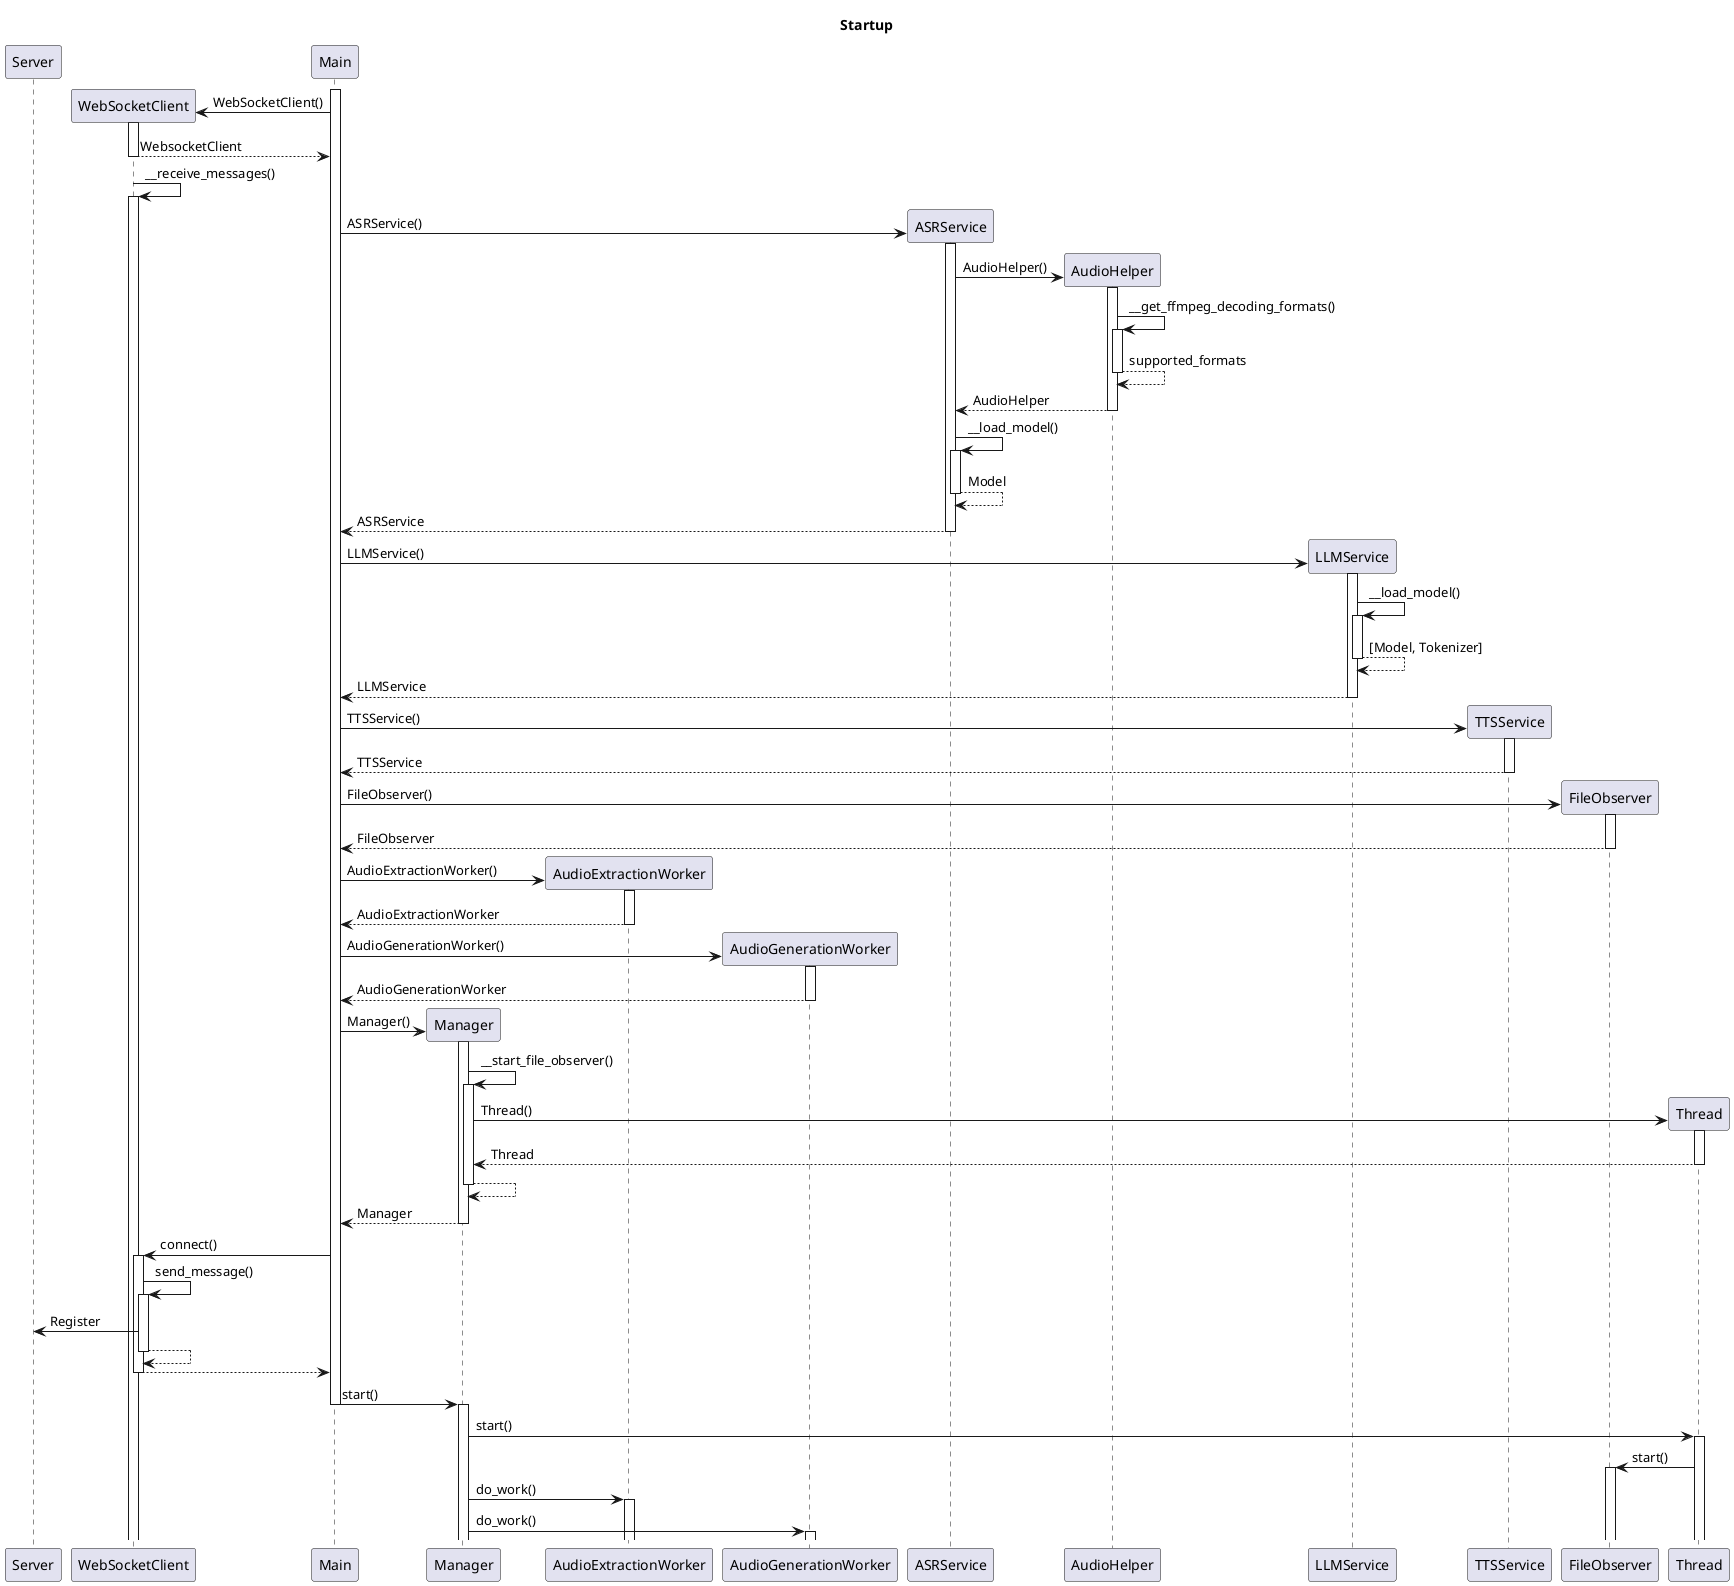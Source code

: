 @startuml
title Startup

participant Server
participant WebSocketClient
participant Main
participant Manager
participant AudioExtractionWorker
participant AudioGenerationWorker
participant ASRService
participant AudioHelper
participant LLMService
participant TTSService
participant FileObserver
participant Thread

activate Main
create WebSocketClient
Main -> WebSocketClient : WebSocketClient()
activate WebSocketClient
return WebsocketClient
WebSocketClient -> WebSocketClient : __receive_messages()
activate WebSocketClient

create ASRService
Main -> ASRService : ASRService()
activate ASRService
create AudioHelper
ASRService -> AudioHelper : AudioHelper()
activate AudioHelper
AudioHelper -> AudioHelper : __get_ffmpeg_decoding_formats()
activate AudioHelper
return supported_formats
return AudioHelper
ASRService -> ASRService : __load_model()
activate ASRService
return Model
return ASRService

create LLMService
Main -> LLMService : LLMService()
activate LLMService
LLMService -> LLMService : __load_model()
activate LLMService
return [Model, Tokenizer]
return LLMService


create TTSService
Main -> TTSService : TTSService()
activate TTSService
return TTSService


create FileObserver
Main -> FileObserver : FileObserver()
activate FileObserver
return FileObserver

create AudioExtractionWorker
Main -> AudioExtractionWorker : AudioExtractionWorker()
activate AudioExtractionWorker
return AudioExtractionWorker

create AudioGenerationWorker
Main -> AudioGenerationWorker : AudioGenerationWorker()
activate AudioGenerationWorker
return AudioGenerationWorker

create Manager
Main -> Manager : Manager()
activate Manager
Manager -> Manager : __start_file_observer()
activate Manager
create Thread
Manager -> Thread : Thread()
activate Thread
return Thread
return
return Manager

Main -> WebSocketClient : connect()
activate WebSocketClient
WebSocketClient -> WebSocketClient : send_message()
activate WebSocketClient
WebSocketClient -> Server : Register
return
return

Main -> Manager : start()
deactivate Main
activate Manager

Manager -> Thread : start()
activate Thread
Thread -> FileObserver : start()
activate FileObserver


Manager -> AudioExtractionWorker : do_work()
activate AudioExtractionWorker
Manager -> AudioGenerationWorker : do_work()
activate AudioGenerationWorker

@enduml
